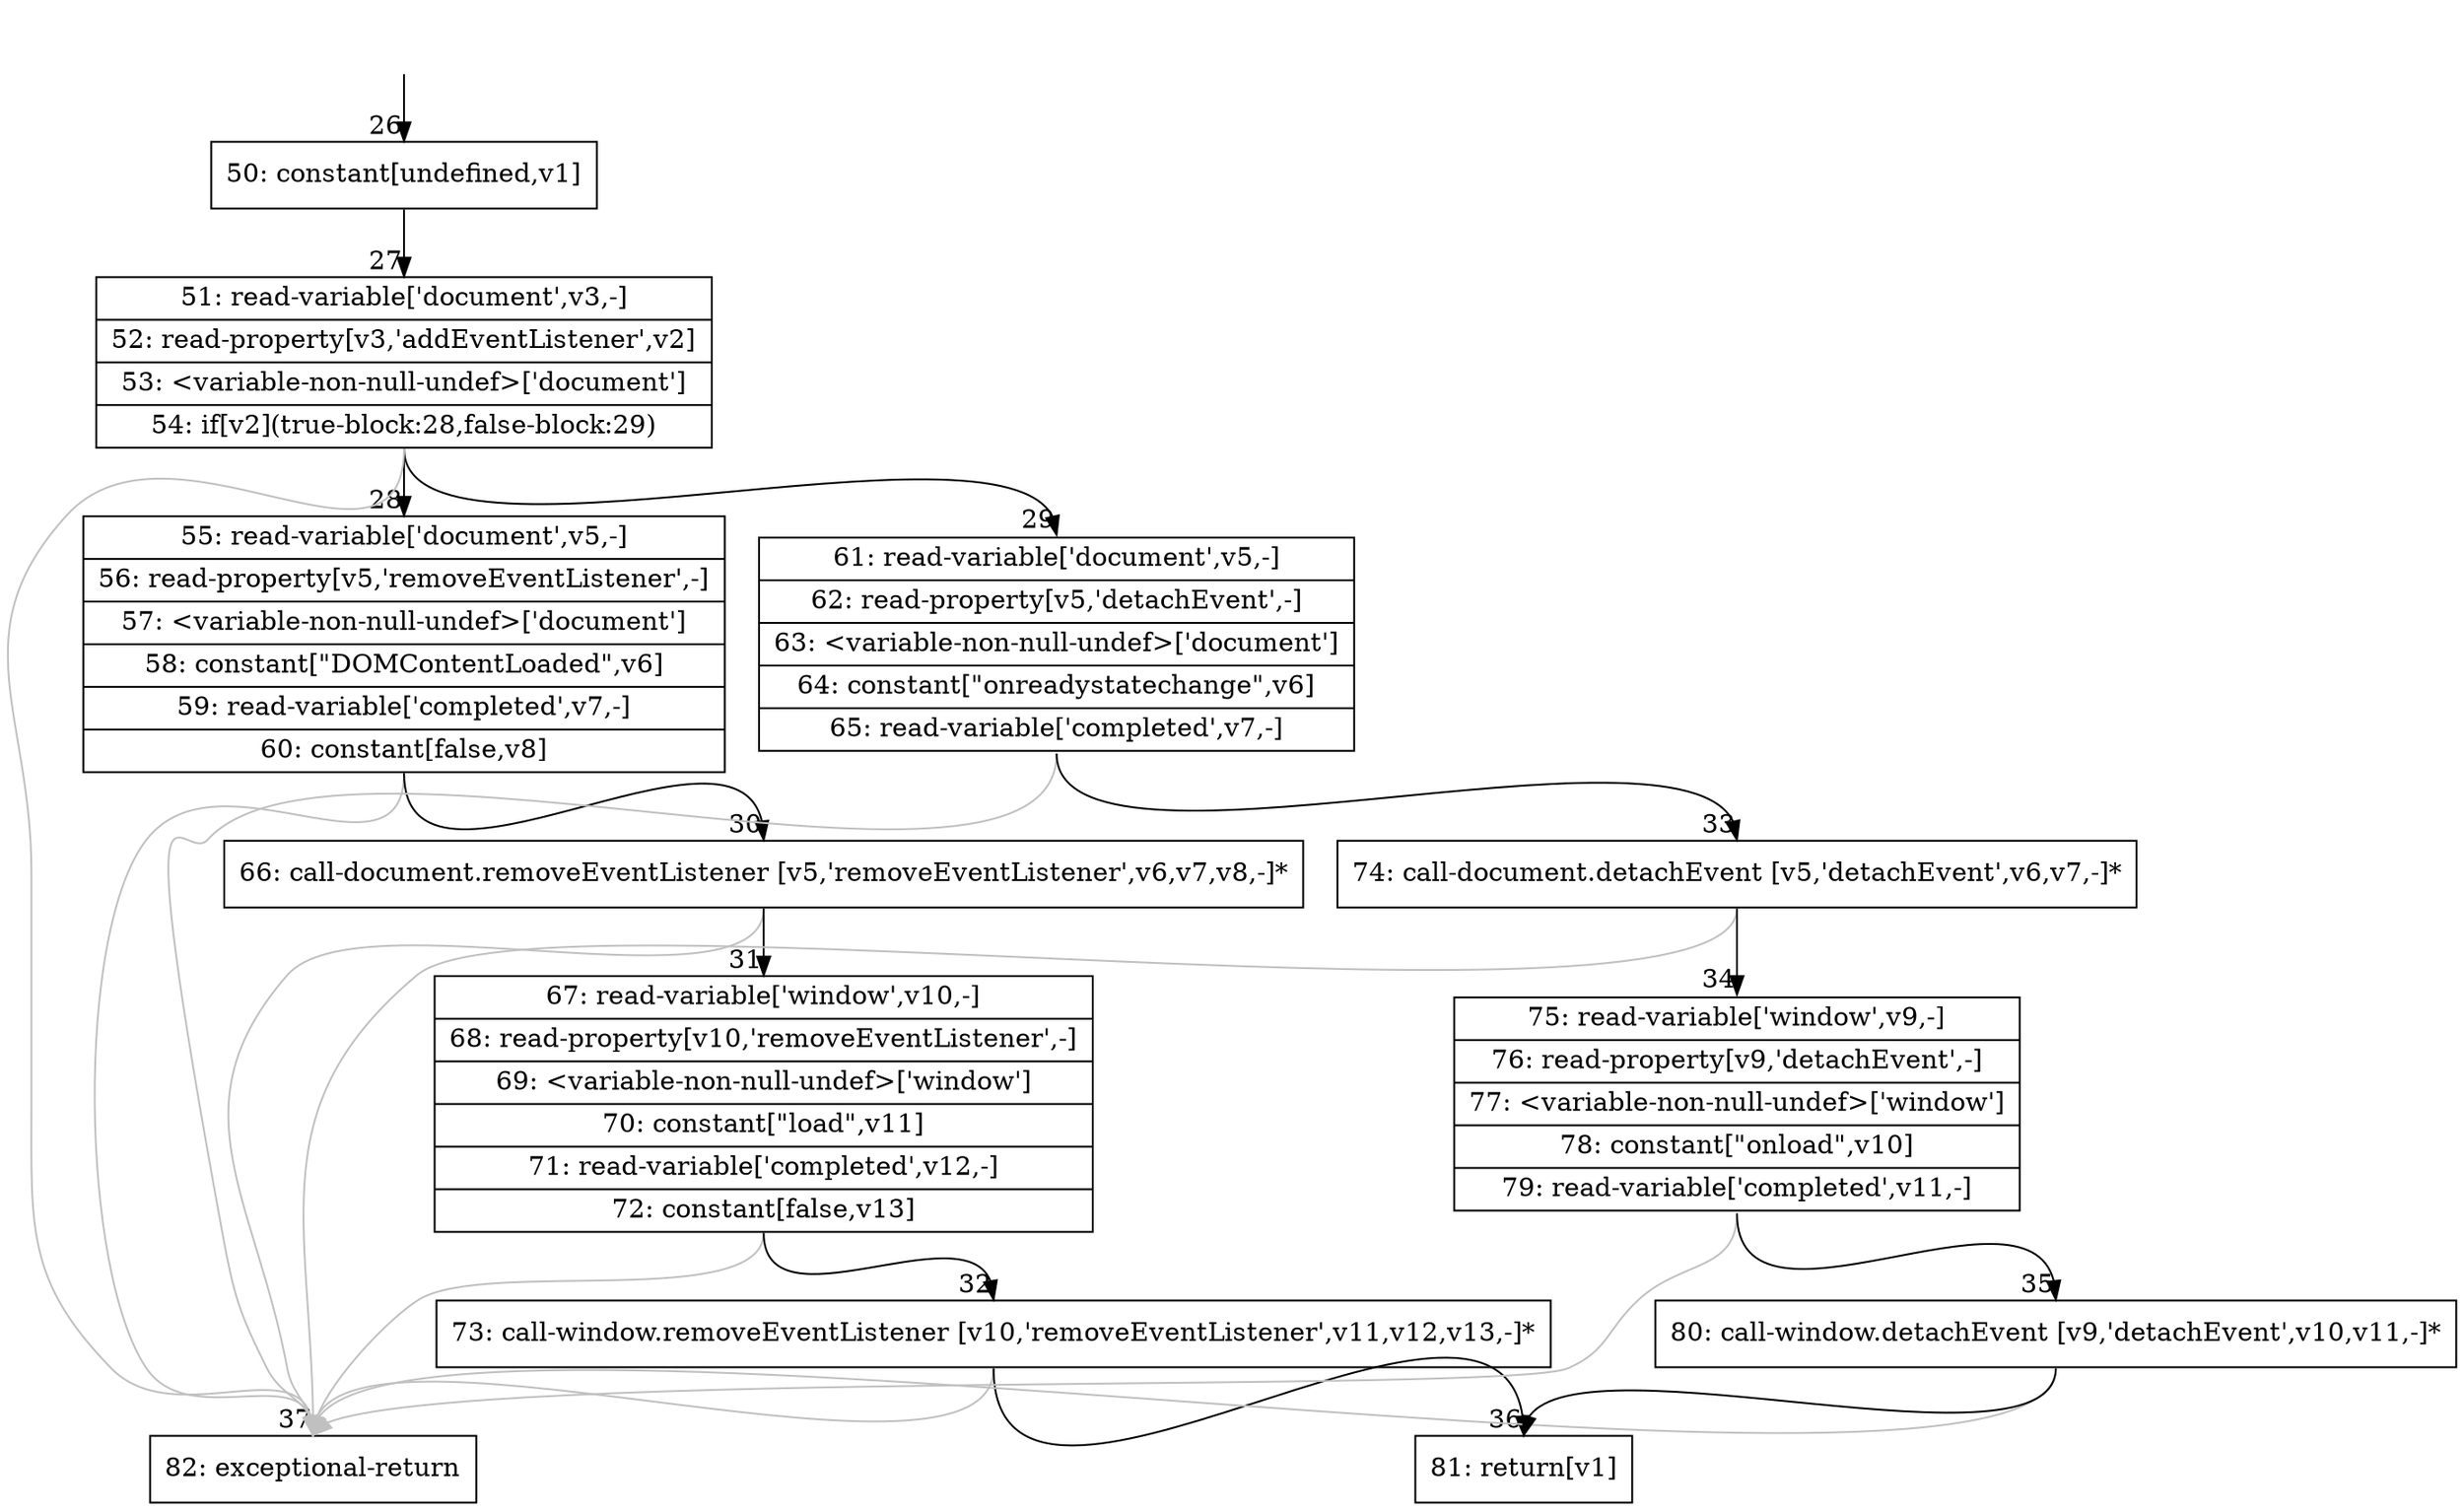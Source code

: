 digraph {
rankdir="TD"
BB_entry5[shape=none,label=""];
BB_entry5 -> BB26 [tailport=s, headport=n, headlabel="    26"]
BB26 [shape=record label="{50: constant[undefined,v1]}" ] 
BB26 -> BB27 [tailport=s, headport=n, headlabel="      27"]
BB27 [shape=record label="{51: read-variable['document',v3,-]|52: read-property[v3,'addEventListener',v2]|53: \<variable-non-null-undef\>['document']|54: if[v2](true-block:28,false-block:29)}" ] 
BB27 -> BB28 [tailport=s, headport=n, headlabel="      28"]
BB27 -> BB29 [tailport=s, headport=n, headlabel="      29"]
BB27 -> BB37 [tailport=s, headport=n, color=gray, headlabel="      37"]
BB28 [shape=record label="{55: read-variable['document',v5,-]|56: read-property[v5,'removeEventListener',-]|57: \<variable-non-null-undef\>['document']|58: constant[\"DOMContentLoaded\",v6]|59: read-variable['completed',v7,-]|60: constant[false,v8]}" ] 
BB28 -> BB30 [tailport=s, headport=n, headlabel="      30"]
BB28 -> BB37 [tailport=s, headport=n, color=gray]
BB29 [shape=record label="{61: read-variable['document',v5,-]|62: read-property[v5,'detachEvent',-]|63: \<variable-non-null-undef\>['document']|64: constant[\"onreadystatechange\",v6]|65: read-variable['completed',v7,-]}" ] 
BB29 -> BB33 [tailport=s, headport=n, headlabel="      33"]
BB29 -> BB37 [tailport=s, headport=n, color=gray]
BB30 [shape=record label="{66: call-document.removeEventListener [v5,'removeEventListener',v6,v7,v8,-]*}" ] 
BB30 -> BB31 [tailport=s, headport=n, headlabel="      31"]
BB30 -> BB37 [tailport=s, headport=n, color=gray]
BB31 [shape=record label="{67: read-variable['window',v10,-]|68: read-property[v10,'removeEventListener',-]|69: \<variable-non-null-undef\>['window']|70: constant[\"load\",v11]|71: read-variable['completed',v12,-]|72: constant[false,v13]}" ] 
BB31 -> BB32 [tailport=s, headport=n, headlabel="      32"]
BB31 -> BB37 [tailport=s, headport=n, color=gray]
BB32 [shape=record label="{73: call-window.removeEventListener [v10,'removeEventListener',v11,v12,v13,-]*}" ] 
BB32 -> BB36 [tailport=s, headport=n, headlabel="      36"]
BB32 -> BB37 [tailport=s, headport=n, color=gray]
BB33 [shape=record label="{74: call-document.detachEvent [v5,'detachEvent',v6,v7,-]*}" ] 
BB33 -> BB34 [tailport=s, headport=n, headlabel="      34"]
BB33 -> BB37 [tailport=s, headport=n, color=gray]
BB34 [shape=record label="{75: read-variable['window',v9,-]|76: read-property[v9,'detachEvent',-]|77: \<variable-non-null-undef\>['window']|78: constant[\"onload\",v10]|79: read-variable['completed',v11,-]}" ] 
BB34 -> BB35 [tailport=s, headport=n, headlabel="      35"]
BB34 -> BB37 [tailport=s, headport=n, color=gray]
BB35 [shape=record label="{80: call-window.detachEvent [v9,'detachEvent',v10,v11,-]*}" ] 
BB35 -> BB36 [tailport=s, headport=n]
BB35 -> BB37 [tailport=s, headport=n, color=gray]
BB36 [shape=record label="{81: return[v1]}" ] 
BB37 [shape=record label="{82: exceptional-return}" ] 
//#$~ 114
}
